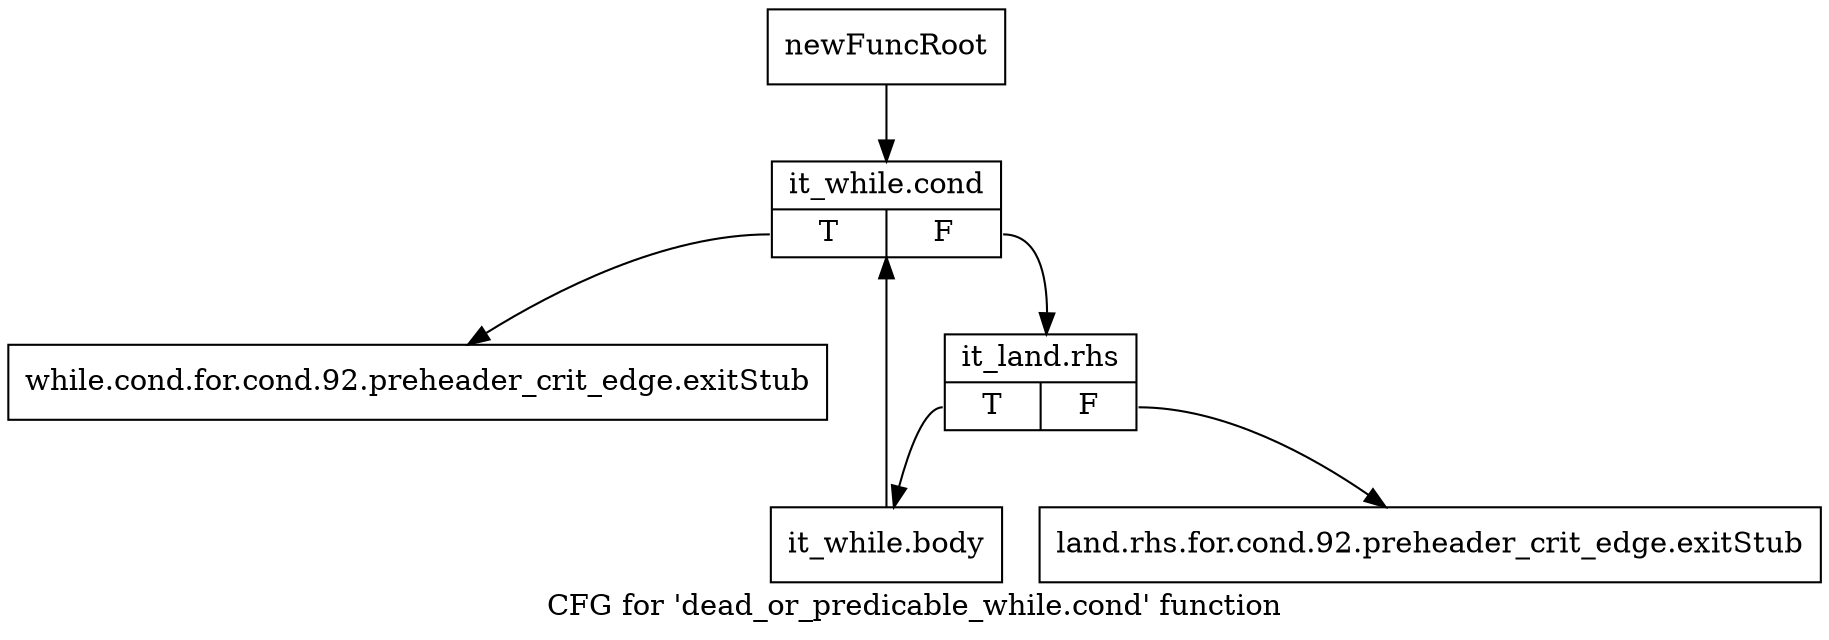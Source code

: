 digraph "CFG for 'dead_or_predicable_while.cond' function" {
	label="CFG for 'dead_or_predicable_while.cond' function";

	Node0xb2de5f0 [shape=record,label="{newFuncRoot}"];
	Node0xb2de5f0 -> Node0xb2de6e0;
	Node0xb2de640 [shape=record,label="{while.cond.for.cond.92.preheader_crit_edge.exitStub}"];
	Node0xb2de690 [shape=record,label="{land.rhs.for.cond.92.preheader_crit_edge.exitStub}"];
	Node0xb2de6e0 [shape=record,label="{it_while.cond|{<s0>T|<s1>F}}"];
	Node0xb2de6e0:s0 -> Node0xb2de640;
	Node0xb2de6e0:s1 -> Node0xb2de730;
	Node0xb2de730 [shape=record,label="{it_land.rhs|{<s0>T|<s1>F}}"];
	Node0xb2de730:s0 -> Node0xb2de780;
	Node0xb2de730:s1 -> Node0xb2de690;
	Node0xb2de780 [shape=record,label="{it_while.body}"];
	Node0xb2de780 -> Node0xb2de6e0;
}
